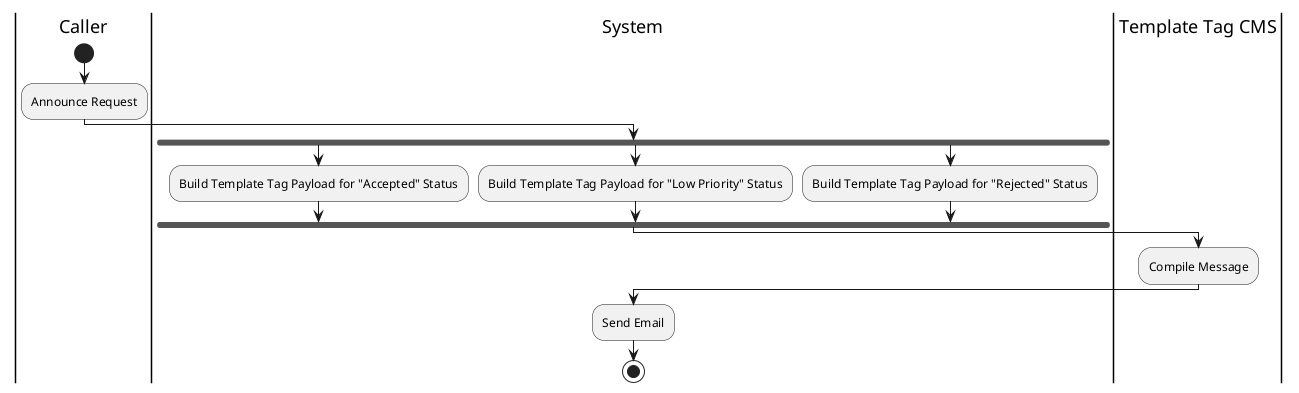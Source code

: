 @startuml AnnounceRequest

skinparam ConditionEndStyle hline
skinparam conditionStyle diamond
skinparam Monochrome true
skinparam Shadowing false

|Caller|
start
:Announce Request;

|System|
fork
:Build Template Tag Payload for "Accepted" Status;
forkagain
:Build Template Tag Payload for "Low Priority" Status;
forkagain
:Build Template Tag Payload for "Rejected" Status;
endfork

|Template Tag CMS|
:Compile Message;

|System|
:Send Email;
stop

@enduml